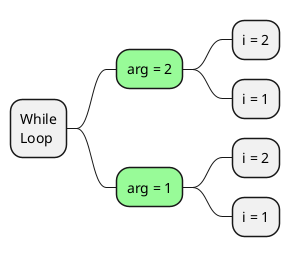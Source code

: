 @startmindmap
!procedure $foo($arg)
  !while $arg!=0
    !$i=2
    **[#palegreen] arg = $arg
    !while $i!=0
      *** i = $i
      !$i = $i - 1
    !endwhile
    !$arg = $arg - 1
  !endwhile
!endprocedure

*:While
Loop;
$foo(2)
@endmindmap